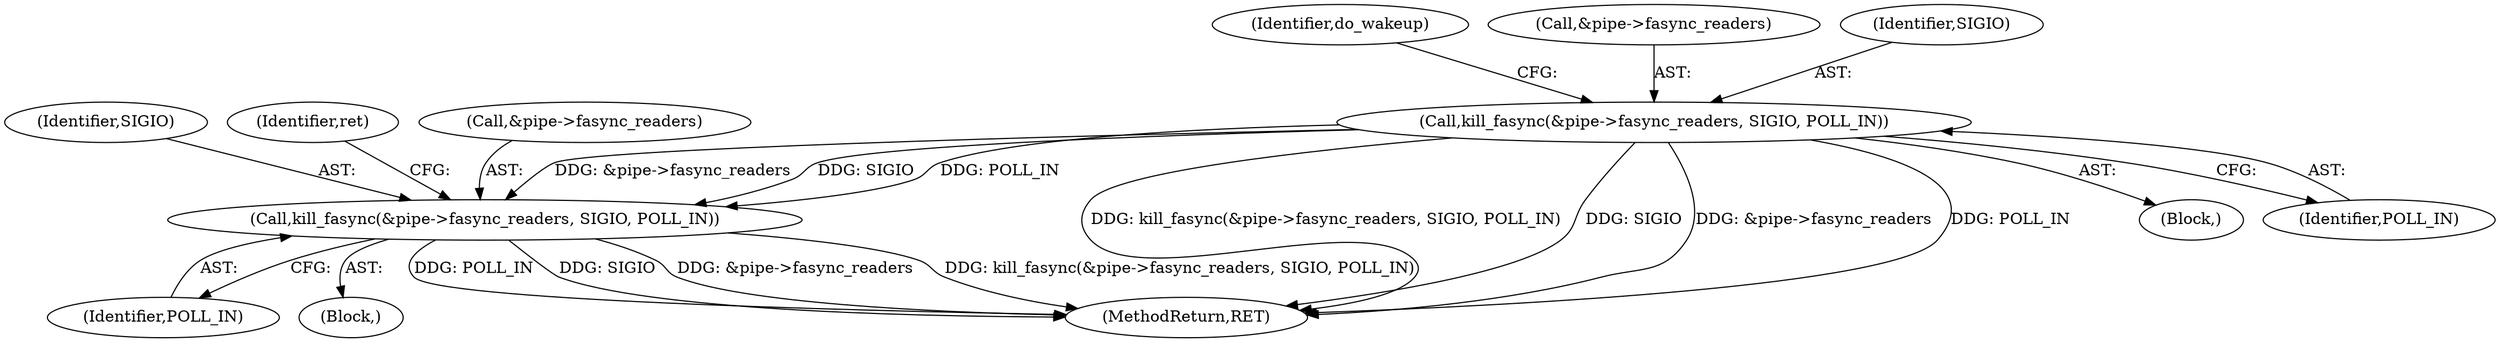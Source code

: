 digraph "0_linux_f0d1bec9d58d4c038d0ac958c9af82be6eb18045_1@pointer" {
"1000488" [label="(Call,kill_fasync(&pipe->fasync_readers, SIGIO, POLL_IN))"];
"1000522" [label="(Call,kill_fasync(&pipe->fasync_readers, SIGIO, POLL_IN))"];
"1000513" [label="(Block,)"];
"1000496" [label="(Identifier,do_wakeup)"];
"1000494" [label="(Identifier,POLL_IN)"];
"1000557" [label="(MethodReturn,RET)"];
"1000522" [label="(Call,kill_fasync(&pipe->fasync_readers, SIGIO, POLL_IN))"];
"1000479" [label="(Block,)"];
"1000532" [label="(Identifier,ret)"];
"1000489" [label="(Call,&pipe->fasync_readers)"];
"1000523" [label="(Call,&pipe->fasync_readers)"];
"1000527" [label="(Identifier,SIGIO)"];
"1000493" [label="(Identifier,SIGIO)"];
"1000488" [label="(Call,kill_fasync(&pipe->fasync_readers, SIGIO, POLL_IN))"];
"1000528" [label="(Identifier,POLL_IN)"];
"1000488" -> "1000479"  [label="AST: "];
"1000488" -> "1000494"  [label="CFG: "];
"1000489" -> "1000488"  [label="AST: "];
"1000493" -> "1000488"  [label="AST: "];
"1000494" -> "1000488"  [label="AST: "];
"1000496" -> "1000488"  [label="CFG: "];
"1000488" -> "1000557"  [label="DDG: &pipe->fasync_readers"];
"1000488" -> "1000557"  [label="DDG: POLL_IN"];
"1000488" -> "1000557"  [label="DDG: kill_fasync(&pipe->fasync_readers, SIGIO, POLL_IN)"];
"1000488" -> "1000557"  [label="DDG: SIGIO"];
"1000488" -> "1000522"  [label="DDG: &pipe->fasync_readers"];
"1000488" -> "1000522"  [label="DDG: SIGIO"];
"1000488" -> "1000522"  [label="DDG: POLL_IN"];
"1000522" -> "1000513"  [label="AST: "];
"1000522" -> "1000528"  [label="CFG: "];
"1000523" -> "1000522"  [label="AST: "];
"1000527" -> "1000522"  [label="AST: "];
"1000528" -> "1000522"  [label="AST: "];
"1000532" -> "1000522"  [label="CFG: "];
"1000522" -> "1000557"  [label="DDG: kill_fasync(&pipe->fasync_readers, SIGIO, POLL_IN)"];
"1000522" -> "1000557"  [label="DDG: POLL_IN"];
"1000522" -> "1000557"  [label="DDG: SIGIO"];
"1000522" -> "1000557"  [label="DDG: &pipe->fasync_readers"];
}
